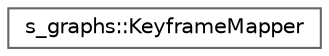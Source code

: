 digraph "Graphical Class Hierarchy"
{
 // LATEX_PDF_SIZE
  bgcolor="transparent";
  edge [fontname=Helvetica,fontsize=10,labelfontname=Helvetica,labelfontsize=10];
  node [fontname=Helvetica,fontsize=10,shape=box,height=0.2,width=0.4];
  rankdir="LR";
  Node0 [label="s_graphs::KeyframeMapper",height=0.2,width=0.4,color="grey40", fillcolor="white", style="filled",URL="$classs__graphs_1_1KeyframeMapper.html",tooltip=" "];
}
